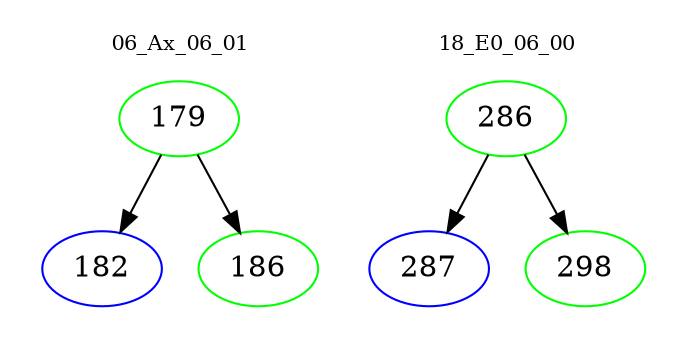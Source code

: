 digraph{
subgraph cluster_0 {
color = white
label = "06_Ax_06_01";
fontsize=10;
T0_179 [label="179", color="green"]
T0_179 -> T0_182 [color="black"]
T0_182 [label="182", color="blue"]
T0_179 -> T0_186 [color="black"]
T0_186 [label="186", color="green"]
}
subgraph cluster_1 {
color = white
label = "18_E0_06_00";
fontsize=10;
T1_286 [label="286", color="green"]
T1_286 -> T1_287 [color="black"]
T1_287 [label="287", color="blue"]
T1_286 -> T1_298 [color="black"]
T1_298 [label="298", color="green"]
}
}
